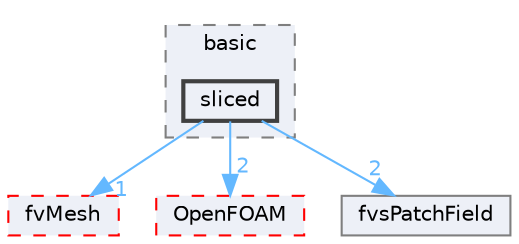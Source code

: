 digraph "src/finiteVolume/fields/fvsPatchFields/basic/sliced"
{
 // LATEX_PDF_SIZE
  bgcolor="transparent";
  edge [fontname=Helvetica,fontsize=10,labelfontname=Helvetica,labelfontsize=10];
  node [fontname=Helvetica,fontsize=10,shape=box,height=0.2,width=0.4];
  compound=true
  subgraph clusterdir_958a3dd6045466a25f270895e6927ee8 {
    graph [ bgcolor="#edf0f7", pencolor="grey50", label="basic", fontname=Helvetica,fontsize=10 style="filled,dashed", URL="dir_958a3dd6045466a25f270895e6927ee8.html",tooltip=""]
  dir_beb1967c04d7ad5b7880bc188086c3f4 [label="sliced", fillcolor="#edf0f7", color="grey25", style="filled,bold", URL="dir_beb1967c04d7ad5b7880bc188086c3f4.html",tooltip=""];
  }
  dir_c382fa095c9c33d8673c0dd60aaef275 [label="fvMesh", fillcolor="#edf0f7", color="red", style="filled,dashed", URL="dir_c382fa095c9c33d8673c0dd60aaef275.html",tooltip=""];
  dir_c5473ff19b20e6ec4dfe5c310b3778a8 [label="OpenFOAM", fillcolor="#edf0f7", color="red", style="filled,dashed", URL="dir_c5473ff19b20e6ec4dfe5c310b3778a8.html",tooltip=""];
  dir_f8fc54ccdbdfd051989b9c9b77557e92 [label="fvsPatchField", fillcolor="#edf0f7", color="grey50", style="filled", URL="dir_f8fc54ccdbdfd051989b9c9b77557e92.html",tooltip=""];
  dir_beb1967c04d7ad5b7880bc188086c3f4->dir_c382fa095c9c33d8673c0dd60aaef275 [headlabel="1", labeldistance=1.5 headhref="dir_003581_001544.html" href="dir_003581_001544.html" color="steelblue1" fontcolor="steelblue1"];
  dir_beb1967c04d7ad5b7880bc188086c3f4->dir_c5473ff19b20e6ec4dfe5c310b3778a8 [headlabel="2", labeldistance=1.5 headhref="dir_003581_002695.html" href="dir_003581_002695.html" color="steelblue1" fontcolor="steelblue1"];
  dir_beb1967c04d7ad5b7880bc188086c3f4->dir_f8fc54ccdbdfd051989b9c9b77557e92 [headlabel="2", labeldistance=1.5 headhref="dir_003581_001572.html" href="dir_003581_001572.html" color="steelblue1" fontcolor="steelblue1"];
}
